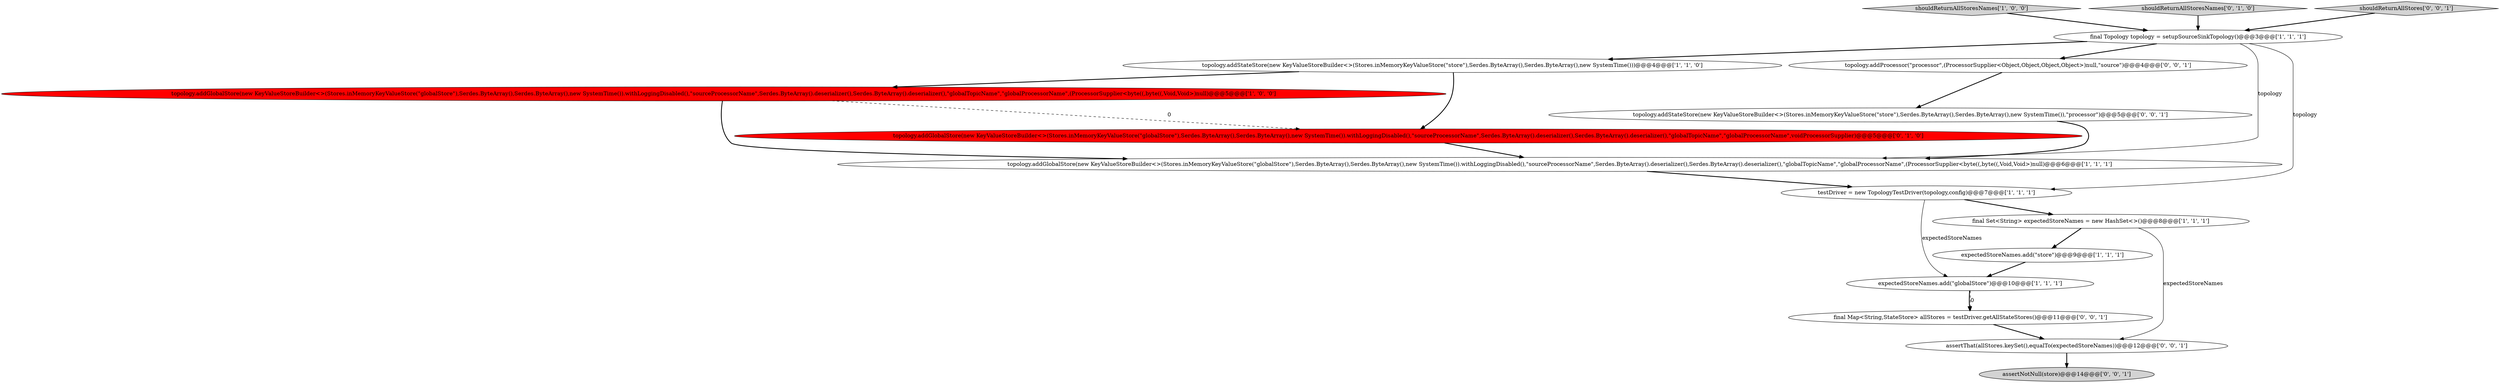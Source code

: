 digraph {
2 [style = filled, label = "expectedStoreNames.add(\"store\")@@@9@@@['1', '1', '1']", fillcolor = white, shape = ellipse image = "AAA0AAABBB1BBB"];
7 [style = filled, label = "final Topology topology = setupSourceSinkTopology()@@@3@@@['1', '1', '1']", fillcolor = white, shape = ellipse image = "AAA0AAABBB1BBB"];
15 [style = filled, label = "assertNotNull(store)@@@14@@@['0', '0', '1']", fillcolor = lightgray, shape = ellipse image = "AAA0AAABBB3BBB"];
16 [style = filled, label = "topology.addStateStore(new KeyValueStoreBuilder<>(Stores.inMemoryKeyValueStore(\"store\"),Serdes.ByteArray(),Serdes.ByteArray(),new SystemTime()),\"processor\")@@@5@@@['0', '0', '1']", fillcolor = white, shape = ellipse image = "AAA0AAABBB3BBB"];
3 [style = filled, label = "topology.addStateStore(new KeyValueStoreBuilder<>(Stores.inMemoryKeyValueStore(\"store\"),Serdes.ByteArray(),Serdes.ByteArray(),new SystemTime()))@@@4@@@['1', '1', '0']", fillcolor = white, shape = ellipse image = "AAA0AAABBB1BBB"];
0 [style = filled, label = "expectedStoreNames.add(\"globalStore\")@@@10@@@['1', '1', '1']", fillcolor = white, shape = ellipse image = "AAA0AAABBB1BBB"];
8 [style = filled, label = "testDriver = new TopologyTestDriver(topology,config)@@@7@@@['1', '1', '1']", fillcolor = white, shape = ellipse image = "AAA0AAABBB1BBB"];
12 [style = filled, label = "assertThat(allStores.keySet(),equalTo(expectedStoreNames))@@@12@@@['0', '0', '1']", fillcolor = white, shape = ellipse image = "AAA0AAABBB3BBB"];
4 [style = filled, label = "topology.addGlobalStore(new KeyValueStoreBuilder<>(Stores.inMemoryKeyValueStore(\"globalStore\"),Serdes.ByteArray(),Serdes.ByteArray(),new SystemTime()).withLoggingDisabled(),\"sourceProcessorName\",Serdes.ByteArray().deserializer(),Serdes.ByteArray().deserializer(),\"globalTopicName\",\"globalProcessorName\",(ProcessorSupplier<byte((,byte((,Void,Void>)null)@@@5@@@['1', '0', '0']", fillcolor = red, shape = ellipse image = "AAA1AAABBB1BBB"];
1 [style = filled, label = "shouldReturnAllStoresNames['1', '0', '0']", fillcolor = lightgray, shape = diamond image = "AAA0AAABBB1BBB"];
14 [style = filled, label = "topology.addProcessor(\"processor\",(ProcessorSupplier<Object,Object,Object,Object>)null,\"source\")@@@4@@@['0', '0', '1']", fillcolor = white, shape = ellipse image = "AAA0AAABBB3BBB"];
10 [style = filled, label = "topology.addGlobalStore(new KeyValueStoreBuilder<>(Stores.inMemoryKeyValueStore(\"globalStore\"),Serdes.ByteArray(),Serdes.ByteArray(),new SystemTime()).withLoggingDisabled(),\"sourceProcessorName\",Serdes.ByteArray().deserializer(),Serdes.ByteArray().deserializer(),\"globalTopicName\",\"globalProcessorName\",voidProcessorSupplier)@@@5@@@['0', '1', '0']", fillcolor = red, shape = ellipse image = "AAA1AAABBB2BBB"];
5 [style = filled, label = "topology.addGlobalStore(new KeyValueStoreBuilder<>(Stores.inMemoryKeyValueStore(\"globalStore\"),Serdes.ByteArray(),Serdes.ByteArray(),new SystemTime()).withLoggingDisabled(),\"sourceProcessorName\",Serdes.ByteArray().deserializer(),Serdes.ByteArray().deserializer(),\"globalTopicName\",\"globalProcessorName\",(ProcessorSupplier<byte((,byte((,Void,Void>)null)@@@6@@@['1', '1', '1']", fillcolor = white, shape = ellipse image = "AAA0AAABBB1BBB"];
6 [style = filled, label = "final Set<String> expectedStoreNames = new HashSet<>()@@@8@@@['1', '1', '1']", fillcolor = white, shape = ellipse image = "AAA0AAABBB1BBB"];
9 [style = filled, label = "shouldReturnAllStoresNames['0', '1', '0']", fillcolor = lightgray, shape = diamond image = "AAA0AAABBB2BBB"];
11 [style = filled, label = "final Map<String,StateStore> allStores = testDriver.getAllStateStores()@@@11@@@['0', '0', '1']", fillcolor = white, shape = ellipse image = "AAA0AAABBB3BBB"];
13 [style = filled, label = "shouldReturnAllStores['0', '0', '1']", fillcolor = lightgray, shape = diamond image = "AAA0AAABBB3BBB"];
14->16 [style = bold, label=""];
7->8 [style = solid, label="topology"];
5->8 [style = bold, label=""];
7->5 [style = solid, label="topology"];
12->15 [style = bold, label=""];
0->11 [style = bold, label=""];
8->6 [style = bold, label=""];
11->12 [style = bold, label=""];
0->11 [style = dashed, label="0"];
9->7 [style = bold, label=""];
8->0 [style = solid, label="expectedStoreNames"];
3->4 [style = bold, label=""];
1->7 [style = bold, label=""];
7->3 [style = bold, label=""];
6->2 [style = bold, label=""];
7->14 [style = bold, label=""];
3->10 [style = bold, label=""];
2->0 [style = bold, label=""];
6->12 [style = solid, label="expectedStoreNames"];
10->5 [style = bold, label=""];
13->7 [style = bold, label=""];
16->5 [style = bold, label=""];
4->10 [style = dashed, label="0"];
4->5 [style = bold, label=""];
}
